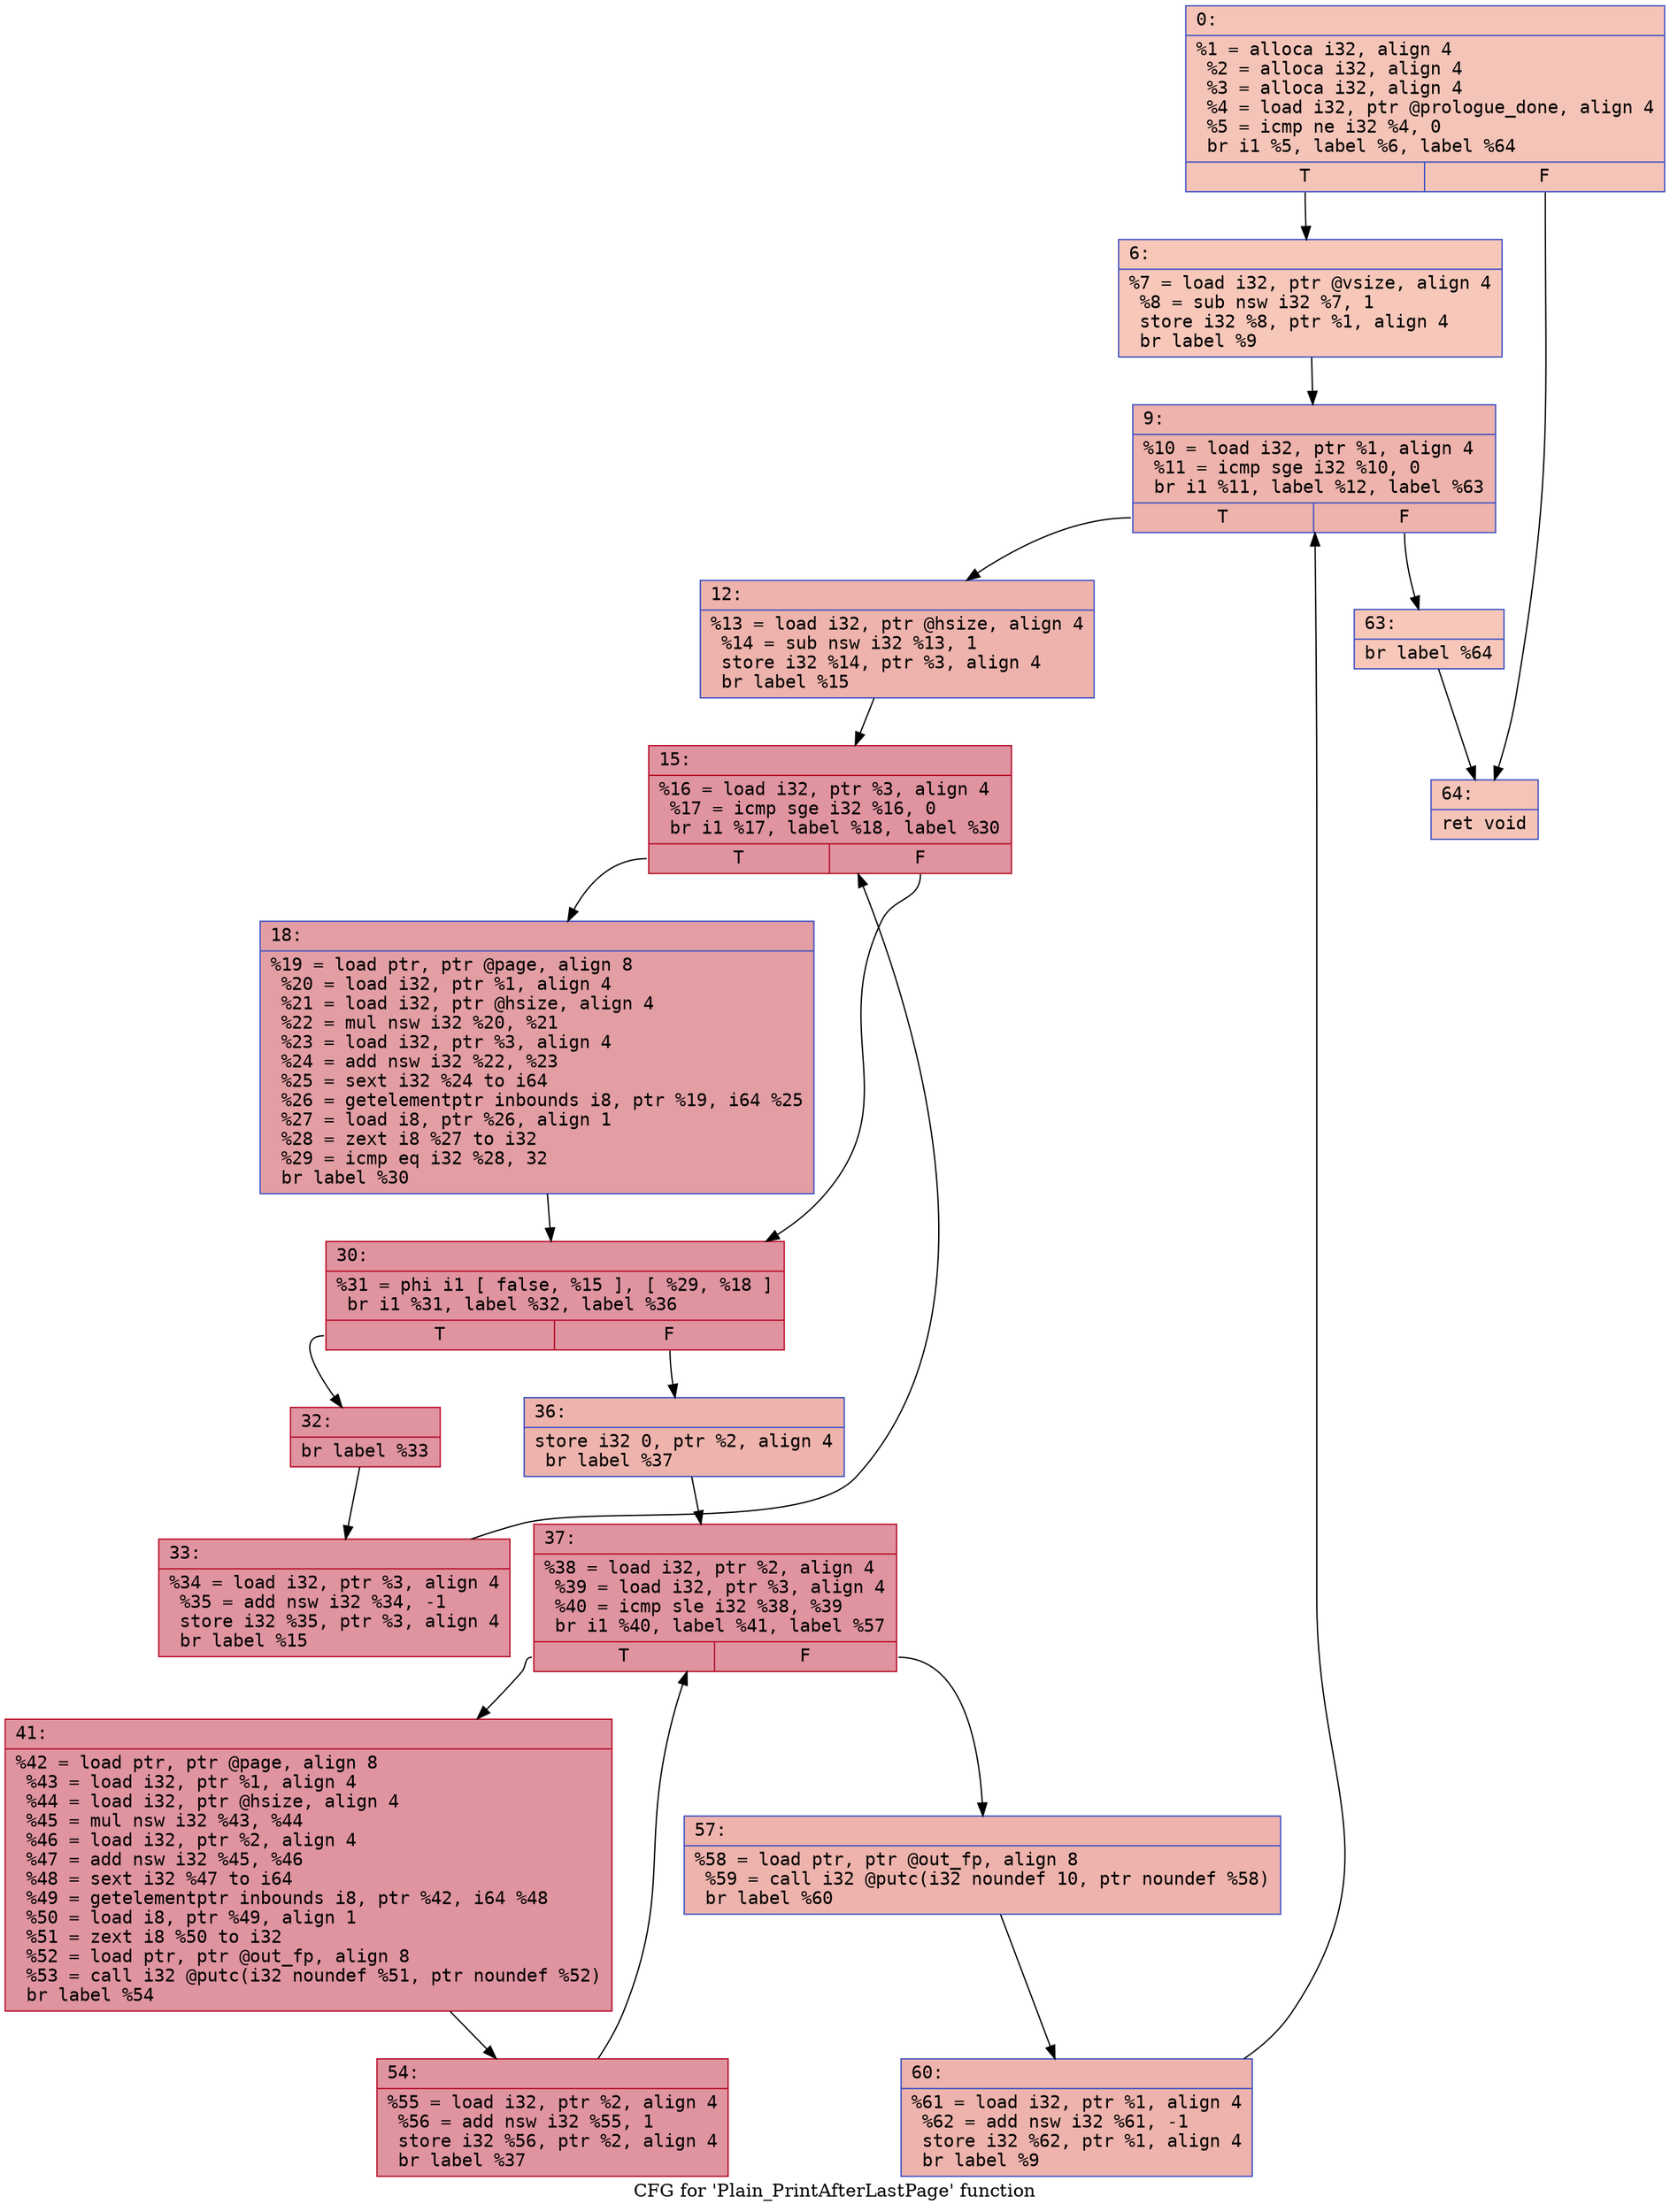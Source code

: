 digraph "CFG for 'Plain_PrintAfterLastPage' function" {
	label="CFG for 'Plain_PrintAfterLastPage' function";

	Node0x60000128aee0 [shape=record,color="#3d50c3ff", style=filled, fillcolor="#e97a5f70" fontname="Courier",label="{0:\l|  %1 = alloca i32, align 4\l  %2 = alloca i32, align 4\l  %3 = alloca i32, align 4\l  %4 = load i32, ptr @prologue_done, align 4\l  %5 = icmp ne i32 %4, 0\l  br i1 %5, label %6, label %64\l|{<s0>T|<s1>F}}"];
	Node0x60000128aee0:s0 -> Node0x60000128af80[tooltip="0 -> 6\nProbability 62.50%" ];
	Node0x60000128aee0:s1 -> Node0x60000128b430[tooltip="0 -> 64\nProbability 37.50%" ];
	Node0x60000128af80 [shape=record,color="#3d50c3ff", style=filled, fillcolor="#ec7f6370" fontname="Courier",label="{6:\l|  %7 = load i32, ptr @vsize, align 4\l  %8 = sub nsw i32 %7, 1\l  store i32 %8, ptr %1, align 4\l  br label %9\l}"];
	Node0x60000128af80 -> Node0x60000128afd0[tooltip="6 -> 9\nProbability 100.00%" ];
	Node0x60000128afd0 [shape=record,color="#3d50c3ff", style=filled, fillcolor="#d6524470" fontname="Courier",label="{9:\l|  %10 = load i32, ptr %1, align 4\l  %11 = icmp sge i32 %10, 0\l  br i1 %11, label %12, label %63\l|{<s0>T|<s1>F}}"];
	Node0x60000128afd0:s0 -> Node0x60000128b020[tooltip="9 -> 12\nProbability 96.88%" ];
	Node0x60000128afd0:s1 -> Node0x60000128b3e0[tooltip="9 -> 63\nProbability 3.12%" ];
	Node0x60000128b020 [shape=record,color="#3d50c3ff", style=filled, fillcolor="#d6524470" fontname="Courier",label="{12:\l|  %13 = load i32, ptr @hsize, align 4\l  %14 = sub nsw i32 %13, 1\l  store i32 %14, ptr %3, align 4\l  br label %15\l}"];
	Node0x60000128b020 -> Node0x60000128b070[tooltip="12 -> 15\nProbability 100.00%" ];
	Node0x60000128b070 [shape=record,color="#b70d28ff", style=filled, fillcolor="#b70d2870" fontname="Courier",label="{15:\l|  %16 = load i32, ptr %3, align 4\l  %17 = icmp sge i32 %16, 0\l  br i1 %17, label %18, label %30\l|{<s0>T|<s1>F}}"];
	Node0x60000128b070:s0 -> Node0x60000128b0c0[tooltip="15 -> 18\nProbability 50.00%" ];
	Node0x60000128b070:s1 -> Node0x60000128b110[tooltip="15 -> 30\nProbability 50.00%" ];
	Node0x60000128b0c0 [shape=record,color="#3d50c3ff", style=filled, fillcolor="#be242e70" fontname="Courier",label="{18:\l|  %19 = load ptr, ptr @page, align 8\l  %20 = load i32, ptr %1, align 4\l  %21 = load i32, ptr @hsize, align 4\l  %22 = mul nsw i32 %20, %21\l  %23 = load i32, ptr %3, align 4\l  %24 = add nsw i32 %22, %23\l  %25 = sext i32 %24 to i64\l  %26 = getelementptr inbounds i8, ptr %19, i64 %25\l  %27 = load i8, ptr %26, align 1\l  %28 = zext i8 %27 to i32\l  %29 = icmp eq i32 %28, 32\l  br label %30\l}"];
	Node0x60000128b0c0 -> Node0x60000128b110[tooltip="18 -> 30\nProbability 100.00%" ];
	Node0x60000128b110 [shape=record,color="#b70d28ff", style=filled, fillcolor="#b70d2870" fontname="Courier",label="{30:\l|  %31 = phi i1 [ false, %15 ], [ %29, %18 ]\l  br i1 %31, label %32, label %36\l|{<s0>T|<s1>F}}"];
	Node0x60000128b110:s0 -> Node0x60000128b160[tooltip="30 -> 32\nProbability 96.88%" ];
	Node0x60000128b110:s1 -> Node0x60000128b200[tooltip="30 -> 36\nProbability 3.12%" ];
	Node0x60000128b160 [shape=record,color="#b70d28ff", style=filled, fillcolor="#b70d2870" fontname="Courier",label="{32:\l|  br label %33\l}"];
	Node0x60000128b160 -> Node0x60000128b1b0[tooltip="32 -> 33\nProbability 100.00%" ];
	Node0x60000128b1b0 [shape=record,color="#b70d28ff", style=filled, fillcolor="#b70d2870" fontname="Courier",label="{33:\l|  %34 = load i32, ptr %3, align 4\l  %35 = add nsw i32 %34, -1\l  store i32 %35, ptr %3, align 4\l  br label %15\l}"];
	Node0x60000128b1b0 -> Node0x60000128b070[tooltip="33 -> 15\nProbability 100.00%" ];
	Node0x60000128b200 [shape=record,color="#3d50c3ff", style=filled, fillcolor="#d6524470" fontname="Courier",label="{36:\l|  store i32 0, ptr %2, align 4\l  br label %37\l}"];
	Node0x60000128b200 -> Node0x60000128b250[tooltip="36 -> 37\nProbability 100.00%" ];
	Node0x60000128b250 [shape=record,color="#b70d28ff", style=filled, fillcolor="#b70d2870" fontname="Courier",label="{37:\l|  %38 = load i32, ptr %2, align 4\l  %39 = load i32, ptr %3, align 4\l  %40 = icmp sle i32 %38, %39\l  br i1 %40, label %41, label %57\l|{<s0>T|<s1>F}}"];
	Node0x60000128b250:s0 -> Node0x60000128b2a0[tooltip="37 -> 41\nProbability 96.88%" ];
	Node0x60000128b250:s1 -> Node0x60000128b340[tooltip="37 -> 57\nProbability 3.12%" ];
	Node0x60000128b2a0 [shape=record,color="#b70d28ff", style=filled, fillcolor="#b70d2870" fontname="Courier",label="{41:\l|  %42 = load ptr, ptr @page, align 8\l  %43 = load i32, ptr %1, align 4\l  %44 = load i32, ptr @hsize, align 4\l  %45 = mul nsw i32 %43, %44\l  %46 = load i32, ptr %2, align 4\l  %47 = add nsw i32 %45, %46\l  %48 = sext i32 %47 to i64\l  %49 = getelementptr inbounds i8, ptr %42, i64 %48\l  %50 = load i8, ptr %49, align 1\l  %51 = zext i8 %50 to i32\l  %52 = load ptr, ptr @out_fp, align 8\l  %53 = call i32 @putc(i32 noundef %51, ptr noundef %52)\l  br label %54\l}"];
	Node0x60000128b2a0 -> Node0x60000128b2f0[tooltip="41 -> 54\nProbability 100.00%" ];
	Node0x60000128b2f0 [shape=record,color="#b70d28ff", style=filled, fillcolor="#b70d2870" fontname="Courier",label="{54:\l|  %55 = load i32, ptr %2, align 4\l  %56 = add nsw i32 %55, 1\l  store i32 %56, ptr %2, align 4\l  br label %37\l}"];
	Node0x60000128b2f0 -> Node0x60000128b250[tooltip="54 -> 37\nProbability 100.00%" ];
	Node0x60000128b340 [shape=record,color="#3d50c3ff", style=filled, fillcolor="#d6524470" fontname="Courier",label="{57:\l|  %58 = load ptr, ptr @out_fp, align 8\l  %59 = call i32 @putc(i32 noundef 10, ptr noundef %58)\l  br label %60\l}"];
	Node0x60000128b340 -> Node0x60000128b390[tooltip="57 -> 60\nProbability 100.00%" ];
	Node0x60000128b390 [shape=record,color="#3d50c3ff", style=filled, fillcolor="#d6524470" fontname="Courier",label="{60:\l|  %61 = load i32, ptr %1, align 4\l  %62 = add nsw i32 %61, -1\l  store i32 %62, ptr %1, align 4\l  br label %9\l}"];
	Node0x60000128b390 -> Node0x60000128afd0[tooltip="60 -> 9\nProbability 100.00%" ];
	Node0x60000128b3e0 [shape=record,color="#3d50c3ff", style=filled, fillcolor="#ec7f6370" fontname="Courier",label="{63:\l|  br label %64\l}"];
	Node0x60000128b3e0 -> Node0x60000128b430[tooltip="63 -> 64\nProbability 100.00%" ];
	Node0x60000128b430 [shape=record,color="#3d50c3ff", style=filled, fillcolor="#e97a5f70" fontname="Courier",label="{64:\l|  ret void\l}"];
}
